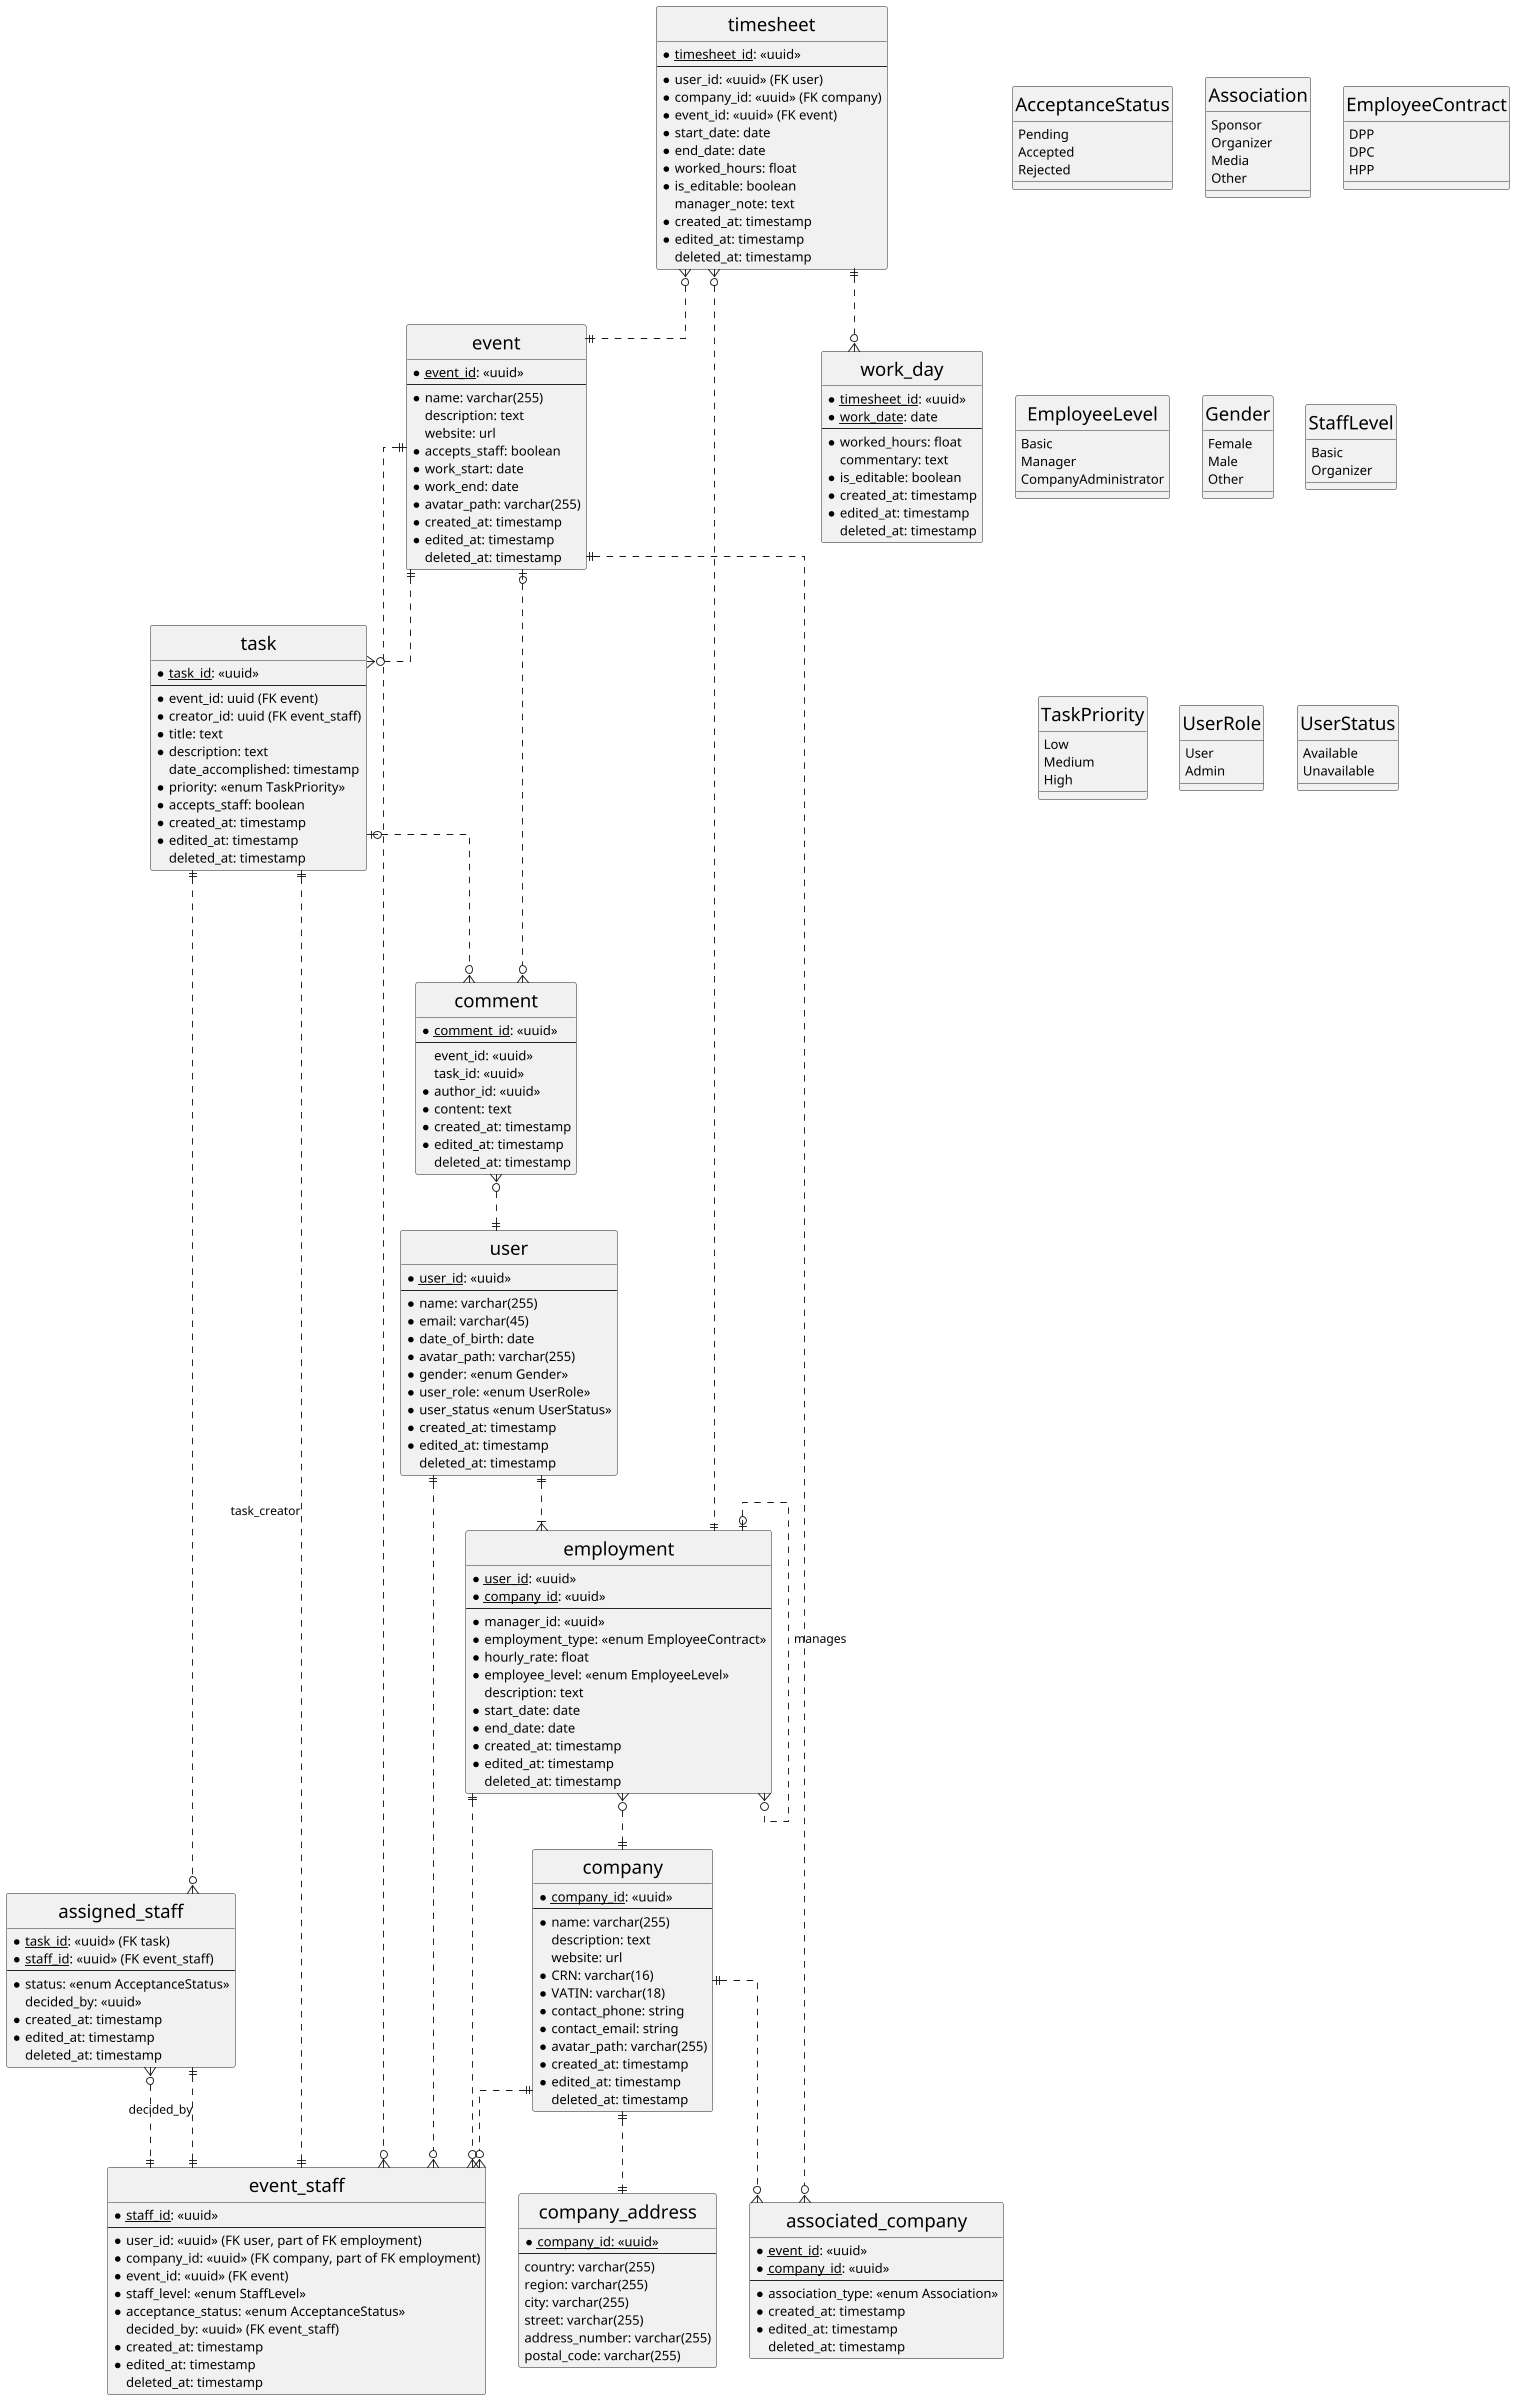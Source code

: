 @startuml erd
skinparam Linetype ortho
skinparam classFontSize 20
scale 2400 * 2400
hide circle

enum AcceptanceStatus {
    Pending
    Accepted
    Rejected
}

enum Association {
    Sponsor
    Organizer
    Media
    Other
}

enum EmployeeContract {
    DPP
    DPC
    HPP
}

enum EmployeeLevel {
    Basic
    Manager
    CompanyAdministrator
}

enum Gender {
    Female
    Male
    Other
}

enum StaffLevel {
    Basic
    Organizer
}

enum TaskPriority {
    Low
    Medium
    High
}

enum UserRole {
    User
    Admin
}

enum UserStatus {
    Available
    Unavailable
}

entity user {
    *<u>user_id</u>: <<uuid>>
    ---
    ' Full name. They will log in using their email.
    *name: varchar(255)
    *email: varchar(45)
    *date_of_birth: date
    *avatar_path: varchar(255)
    *gender: <<enum Gender>>
    *user_role: <<enum UserRole>>
    *user_status <<enum UserStatus>>
    *created_at: timestamp
    *edited_at: timestamp
    deleted_at: timestamp
}

entity timesheet {
    *<u>timesheet_id</u>: <<uuid>>
    ---
    *user_id: <<uuid>> (FK user)
    *company_id: <<uuid>> (FK company)
    *event_id: <<uuid>> (FK event)
    *start_date: date
    *end_date: date
    *worked_hours: float
    *is_editable: boolean
    ' allows managers to leave notes in case of errors.
    manager_note: text
    *created_at: timestamp
    *edited_at: timestamp
    deleted_at: timestamp
}

entity work_day {
    *<u>timesheet_id</u>: <<uuid>>
    *<u>work_date</u>: date
    ---
    *worked_hours: float
    commentary: text
    *is_editable: boolean
    *created_at: timestamp
    *edited_at: timestamp
    deleted_at: timestamp
}

together {
    entity event {
        *<u>event_id</u>: <<uuid>>
        ---
        *name: varchar(255)
        description: text
        website: url
        *accepts_staff: boolean
        *work_start: date
        *work_end: date
        *avatar_path: varchar(255)
        *created_at: timestamp
        *edited_at: timestamp
        deleted_at: timestamp
    }
}

entity task {
    *<u>task_id</u>: <<uuid>>
    --
    *event_id: uuid (FK event)
    *creator_id: uuid (FK event_staff)
    *title: text
    *description: text
    date_accomplished: timestamp
    *priority: <<enum TaskPriority>>
    *accepts_staff: boolean
    *created_at: timestamp
    *edited_at: timestamp
    deleted_at: timestamp
}

entity assigned_staff {
    *<u>task_id</u>: <<uuid>> (FK task)
    *<u>staff_id</u>: <<uuid>> (FK event_staff)
    ---
    *status: <<enum AcceptanceStatus>>
    decided_by: <<uuid>>
    *created_at: timestamp
    *edited_at: timestamp
    deleted_at: timestamp
}

together {
    entity company {
        *<u>company_id</u>: <<uuid>>
        ---
        *name: varchar(255)
        description: text
        website: url
        /' A Company Registration Number.

        Note: Different European countries use different format, some just
                numbers, some letters as well, but they all fit into 16 characters.
        '/
        *CRN: varchar(16)
        /'
        A Value-Added Tax Identification Number.

        Note: China seems to have a longest format with 18 characters.
        '/
        *VATIN: varchar(18)
        *contact_phone: string
        *contact_email: string
        *avatar_path: varchar(255)
        *created_at: timestamp
        *edited_at: timestamp
        deleted_at: timestamp
    }

    /' 
        Normalization for compound type address.
        In case we want to expand some filtering.
        Also normalization.
    '/
    entity company_address {
        *<u>company_id<u>: <<uuid>>
        ---
        country: varchar(255)
        region: varchar(255)
        city: varchar(255)
        street: varchar(255)
        address_number: varchar(255)
        postal_code: varchar(255)
    }
}

entity associated_company {
    *<u>event_id</u>: <<uuid>>
    *<u>company_id</u>: <<uuid>>
    ---
    *association_type: <<enum Association>>
    *created_at: timestamp
    *edited_at: timestamp
    deleted_at: timestamp
}

entity employment {
    *<u>user_id</u>: <<uuid>>
    *<u>company_id</u>: <<uuid>>
    ---
    /' 
        manager_id and company_id give us the manager's employment record.
        manager_id is therefore the user ID of the manager.
    '/
    *manager_id: <<uuid>> 
    *employment_type: <<enum EmployeeContract>>
    *hourly_rate: float
    *employee_level: <<enum EmployeeLevel>>
    ' Allows for descriptions of the employment's purpose.
    description: text
    *start_date: date
    *end_date: date
    *created_at: timestamp
    *edited_at: timestamp
    deleted_at: timestamp
}

entity event_staff {
    *<u>staff_id</u>: <<uuid>>  
    ---
    *user_id: <<uuid>> (FK user, part of FK employment)
    *company_id: <<uuid>> (FK company, part of FK employment)
    *event_id: <<uuid>> (FK event)
    *staff_level: <<enum StaffLevel>>
    *acceptance_status: <<enum AcceptanceStatus>>
    decided_by: <<uuid>> (FK event_staff)
    *created_at: timestamp
    *edited_at: timestamp
    deleted_at: timestamp
}

entity comment {
    *<u>comment_id</u>: <<uuid>>
    ---
    /' 
        Note that the nullability of event_id 
        and task_id is a xor relationship.
        So either event_id is null, and task_id is not null, or the opposite.
        They can't both be null, or both not be null.
    '/
    event_id: <<uuid>>
    task_id: <<uuid>>
    *author_id: <<uuid>>
    *content: text
    *created_at: timestamp
    *edited_at: timestamp
    deleted_at: timestamp
}

user||..|{employment
timesheet}o..||employment
timesheet||..o{work_day
timesheet}o..||event
employment||..o{event_staff
employment}o..||company
employment|o..o{employment : manages
event||.o{associated_company
company||..o{associated_company
company||..||company_address
company||..o{event_staff
event||..o{event_staff
event||..o{task
event|o...o{comment
task|o...o{comment
comment}o..||user
task||..||event_staff : task_creator
task||..o{assigned_staff
assigned_staff}o..||event_staff
assigned_staff||..||event_staff : decided_by
user||..o{event_staff
@enduml